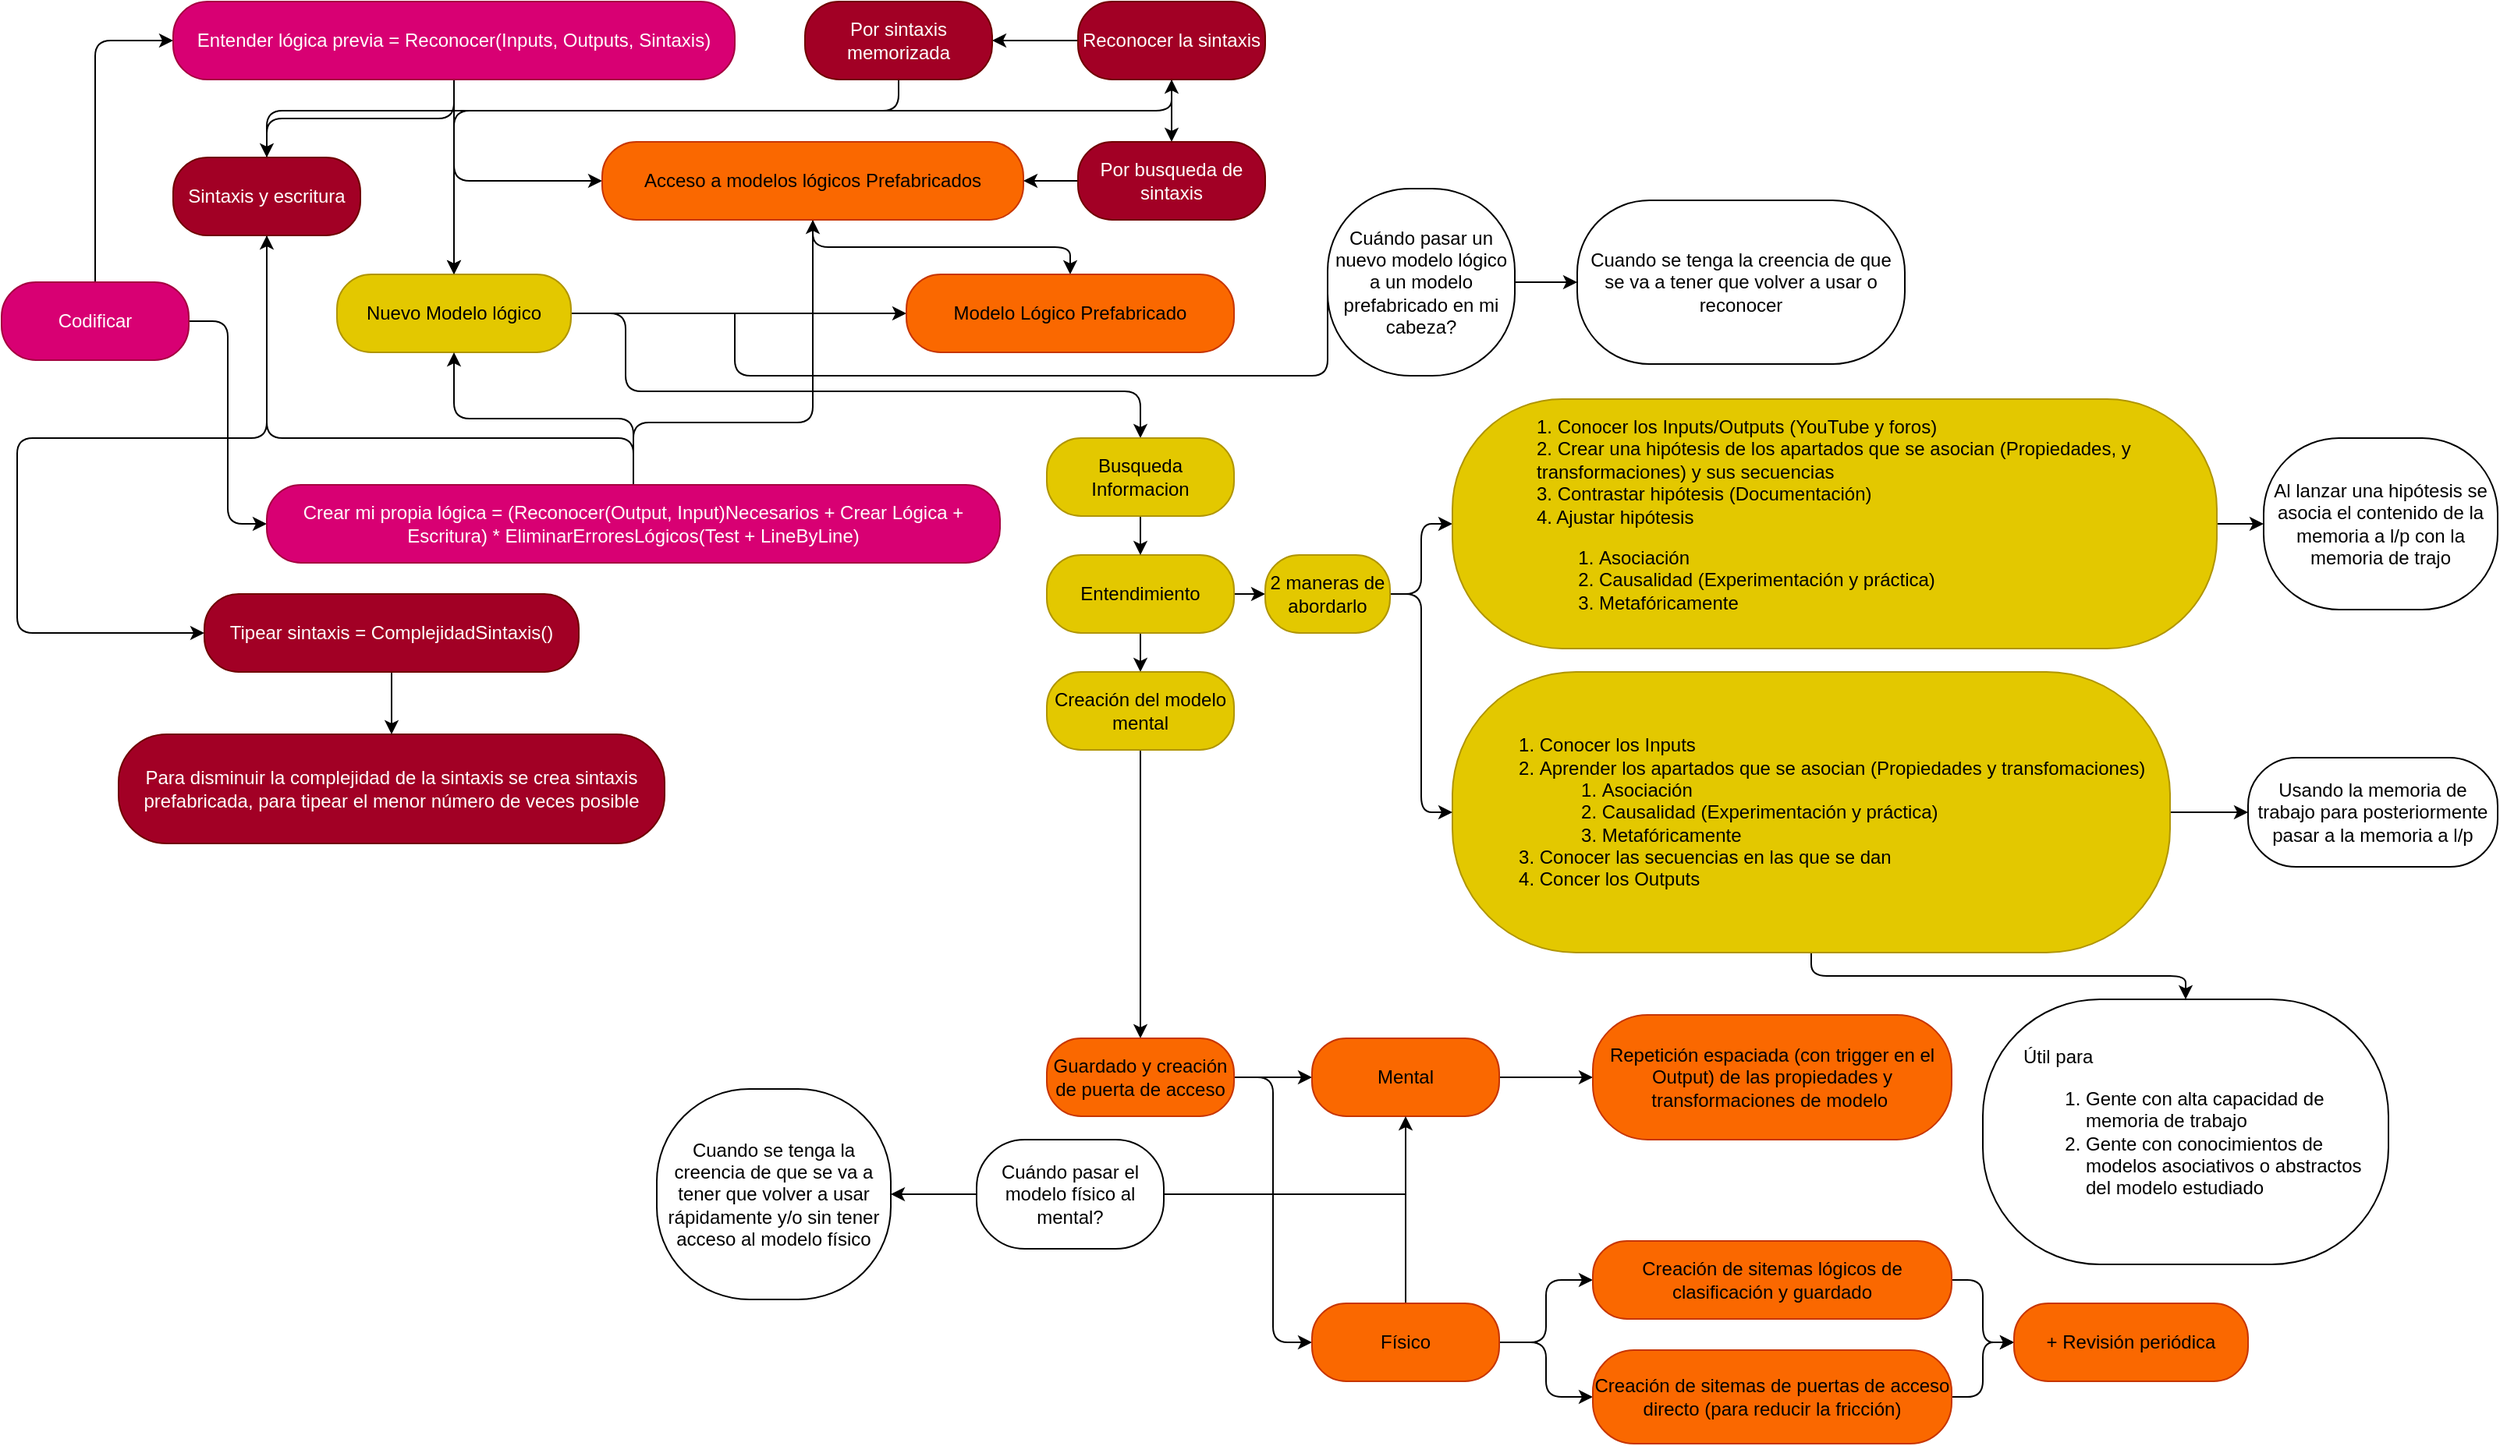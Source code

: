 <mxfile>
    <diagram id="RsHKvY9ihVBDJwIDH-hp" name="Codificar">
        <mxGraphModel dx="990" dy="574" grid="1" gridSize="10" guides="1" tooltips="1" connect="1" arrows="1" fold="1" page="1" pageScale="1" pageWidth="850" pageHeight="1100" math="0" shadow="0">
            <root>
                <mxCell id="0"/>
                <mxCell id="1" parent="0"/>
                <mxCell id="5" style="edgeStyle=orthogonalEdgeStyle;html=1;exitX=0.5;exitY=0;exitDx=0;exitDy=0;entryX=0;entryY=0.5;entryDx=0;entryDy=0;" parent="1" source="2" target="4" edge="1">
                    <mxGeometry relative="1" as="geometry"/>
                </mxCell>
                <mxCell id="14" style="edgeStyle=orthogonalEdgeStyle;html=1;entryX=0;entryY=0.5;entryDx=0;entryDy=0;" parent="1" source="2" target="13" edge="1">
                    <mxGeometry relative="1" as="geometry"/>
                </mxCell>
                <mxCell id="2" value="Codificar" style="rounded=1;whiteSpace=wrap;html=1;arcSize=44;fillColor=#d80073;strokeColor=#A50040;fontColor=#ffffff;" parent="1" vertex="1">
                    <mxGeometry x="40" y="260" width="120" height="50" as="geometry"/>
                </mxCell>
                <mxCell id="8" style="edgeStyle=orthogonalEdgeStyle;html=1;entryX=0;entryY=0.5;entryDx=0;entryDy=0;" parent="1" source="4" target="7" edge="1">
                    <mxGeometry relative="1" as="geometry"/>
                </mxCell>
                <mxCell id="9" style="edgeStyle=orthogonalEdgeStyle;html=1;entryX=0.5;entryY=0;entryDx=0;entryDy=0;exitX=0.5;exitY=1;exitDx=0;exitDy=0;" parent="1" source="4" target="10" edge="1">
                    <mxGeometry relative="1" as="geometry">
                        <mxPoint x="240" y="210" as="targetPoint"/>
                        <Array as="points">
                            <mxPoint x="330" y="210"/>
                            <mxPoint x="330" y="210"/>
                        </Array>
                    </mxGeometry>
                </mxCell>
                <mxCell id="89" style="edgeStyle=orthogonalEdgeStyle;html=1;endArrow=classic;endFill=1;" parent="1" source="4" target="85" edge="1">
                    <mxGeometry relative="1" as="geometry"/>
                </mxCell>
                <mxCell id="4" value="Entender lógica previa = Reconocer(Inputs, Outputs, Sintaxis)" style="rounded=1;whiteSpace=wrap;html=1;arcSize=44;fillColor=#d80073;strokeColor=#A50040;fontColor=#ffffff;" parent="1" vertex="1">
                    <mxGeometry x="150" y="80" width="360" height="50" as="geometry"/>
                </mxCell>
                <mxCell id="75" style="edgeStyle=orthogonalEdgeStyle;html=1;endArrow=classic;endFill=1;" parent="1" source="7" target="15" edge="1">
                    <mxGeometry relative="1" as="geometry"/>
                </mxCell>
                <mxCell id="73" style="edgeStyle=orthogonalEdgeStyle;html=1;entryX=0;entryY=0.5;entryDx=0;entryDy=0;endArrow=classic;endFill=1;" parent="1" source="10" target="15" edge="1">
                    <mxGeometry relative="1" as="geometry"/>
                </mxCell>
                <mxCell id="84" style="edgeStyle=orthogonalEdgeStyle;html=1;endArrow=classic;endFill=1;exitX=1;exitY=0.5;exitDx=0;exitDy=0;entryX=0.5;entryY=0;entryDx=0;entryDy=0;" parent="1" source="10" target="100" edge="1">
                    <mxGeometry relative="1" as="geometry">
                        <Array as="points">
                            <mxPoint x="440" y="280"/>
                            <mxPoint x="440" y="330"/>
                            <mxPoint x="770" y="330"/>
                        </Array>
                    </mxGeometry>
                </mxCell>
                <mxCell id="10" value="Nuevo Modelo lógico" style="rounded=1;whiteSpace=wrap;html=1;arcSize=44;fillColor=#e3c800;strokeColor=#B09500;fontColor=#000000;" parent="1" vertex="1">
                    <mxGeometry x="255" y="255" width="150" height="50" as="geometry"/>
                </mxCell>
                <mxCell id="71" style="edgeStyle=orthogonalEdgeStyle;html=1;exitX=0.5;exitY=0;exitDx=0;exitDy=0;endArrow=classic;endFill=1;entryX=0.5;entryY=1;entryDx=0;entryDy=0;" parent="1" source="13" target="10" edge="1">
                    <mxGeometry relative="1" as="geometry">
                        <mxPoint x="500" y="240" as="targetPoint"/>
                    </mxGeometry>
                </mxCell>
                <mxCell id="77" style="edgeStyle=orthogonalEdgeStyle;html=1;endArrow=classic;endFill=1;entryX=0.5;entryY=1;entryDx=0;entryDy=0;" parent="1" source="13" target="7" edge="1">
                    <mxGeometry relative="1" as="geometry">
                        <Array as="points">
                            <mxPoint x="445" y="350"/>
                            <mxPoint x="560" y="350"/>
                        </Array>
                    </mxGeometry>
                </mxCell>
                <mxCell id="88" style="edgeStyle=orthogonalEdgeStyle;html=1;entryX=0.5;entryY=1;entryDx=0;entryDy=0;endArrow=classic;endFill=1;" parent="1" source="13" target="85" edge="1">
                    <mxGeometry relative="1" as="geometry">
                        <Array as="points">
                            <mxPoint x="445" y="360"/>
                            <mxPoint x="210" y="360"/>
                        </Array>
                    </mxGeometry>
                </mxCell>
                <mxCell id="13" value="Crear mi propia lógica = (Reconocer(Output, Input)Necesarios + Crear Lógica + Escritura) * EliminarErroresLógicos(Test + LineByLine)" style="rounded=1;whiteSpace=wrap;html=1;arcSize=44;fillColor=#d80073;strokeColor=#A50040;fontColor=#ffffff;" parent="1" vertex="1">
                    <mxGeometry x="210" y="390" width="470" height="50" as="geometry"/>
                </mxCell>
                <mxCell id="23" style="edgeStyle=orthogonalEdgeStyle;html=1;entryX=0;entryY=0.5;entryDx=0;entryDy=0;endArrow=classic;endFill=1;" parent="1" source="20" target="145" edge="1">
                    <mxGeometry relative="1" as="geometry"/>
                </mxCell>
                <mxCell id="104" style="edgeStyle=orthogonalEdgeStyle;html=1;endArrow=classic;endFill=1;" parent="1" source="20" target="103" edge="1">
                    <mxGeometry relative="1" as="geometry"/>
                </mxCell>
                <mxCell id="20" value="Entendimiento" style="rounded=1;whiteSpace=wrap;html=1;arcSize=44;fillColor=#e3c800;strokeColor=#B09500;fontColor=#000000;" parent="1" vertex="1">
                    <mxGeometry x="710" y="435" width="120" height="50" as="geometry"/>
                </mxCell>
                <mxCell id="158" style="edgeStyle=orthogonalEdgeStyle;html=1;" parent="1" source="22" target="155" edge="1">
                    <mxGeometry relative="1" as="geometry"/>
                </mxCell>
                <mxCell id="159" style="edgeStyle=orthogonalEdgeStyle;html=1;" parent="1" source="22" target="154" edge="1">
                    <mxGeometry relative="1" as="geometry"/>
                </mxCell>
                <mxCell id="22" value="&lt;div style=&quot;text-align: left&quot;&gt;&lt;ol&gt;&lt;li&gt;Conocer los Inputs&lt;/li&gt;&lt;li&gt;Aprender los apartados que se asocian (Propiedades y transfomaciones)&lt;/li&gt;&lt;ol&gt;&lt;li&gt;Asociación&lt;/li&gt;&lt;li&gt;Causalidad (Experimentación y práctica)&lt;/li&gt;&lt;li&gt;Metafóricamente&lt;/li&gt;&lt;/ol&gt;&lt;li&gt;Conocer las secuencias en las que se dan&lt;/li&gt;&lt;li&gt;Concer los Outputs&lt;/li&gt;&lt;/ol&gt;&lt;/div&gt;" style="rounded=1;whiteSpace=wrap;html=1;arcSize=44;fillColor=#e3c800;strokeColor=#B09500;fontColor=#000000;" parent="1" vertex="1">
                    <mxGeometry x="970" y="510" width="460" height="180" as="geometry"/>
                </mxCell>
                <mxCell id="31" style="edgeStyle=orthogonalEdgeStyle;html=1;entryX=0;entryY=0.5;entryDx=0;entryDy=0;endArrow=classic;endFill=1;" parent="1" source="27" target="30" edge="1">
                    <mxGeometry relative="1" as="geometry"/>
                </mxCell>
                <mxCell id="78" style="edgeStyle=orthogonalEdgeStyle;html=1;endArrow=none;endFill=0;exitX=0;exitY=0.5;exitDx=0;exitDy=0;" parent="1" source="27" edge="1">
                    <mxGeometry relative="1" as="geometry">
                        <mxPoint x="510" y="280" as="targetPoint"/>
                        <Array as="points">
                            <mxPoint x="890" y="320"/>
                            <mxPoint x="510" y="320"/>
                        </Array>
                    </mxGeometry>
                </mxCell>
                <mxCell id="27" value="Cuándo pasar un nuevo modelo lógico a un modelo prefabricado en mi cabeza?&lt;br&gt;" style="rounded=1;whiteSpace=wrap;html=1;arcSize=44;" parent="1" vertex="1">
                    <mxGeometry x="890" y="200" width="120" height="120" as="geometry"/>
                </mxCell>
                <mxCell id="30" value="Cuando se tenga la creencia de que se va a tener que volver a usar o reconocer" style="rounded=1;whiteSpace=wrap;html=1;arcSize=44;" parent="1" vertex="1">
                    <mxGeometry x="1050" y="207.5" width="210" height="105" as="geometry"/>
                </mxCell>
                <mxCell id="83" style="edgeStyle=orthogonalEdgeStyle;html=1;endArrow=classic;endFill=1;entryX=0;entryY=0.5;entryDx=0;entryDy=0;" parent="1" source="110" target="34" edge="1">
                    <mxGeometry relative="1" as="geometry">
                        <mxPoint x="1050" y="770" as="targetPoint"/>
                    </mxGeometry>
                </mxCell>
                <mxCell id="34" value="Repetición espaciada (con trigger en el Output)&amp;nbsp;de las propiedades y transformaciones de modelo&amp;nbsp;" style="rounded=1;whiteSpace=wrap;html=1;arcSize=44;fillColor=#fa6800;strokeColor=#C73500;fontColor=#000000;" parent="1" vertex="1">
                    <mxGeometry x="1060" y="730" width="230" height="80" as="geometry"/>
                </mxCell>
                <mxCell id="15" value="Modelo Lógico Prefabricado" style="rounded=1;whiteSpace=wrap;html=1;arcSize=44;fillColor=#fa6800;strokeColor=#C73500;fontColor=#000000;" parent="1" vertex="1">
                    <mxGeometry x="620" y="255" width="210" height="50" as="geometry"/>
                </mxCell>
                <mxCell id="7" value="Acceso a modelos lógicos Prefabricados" style="rounded=1;whiteSpace=wrap;html=1;arcSize=44;fillColor=#fa6800;strokeColor=#C73500;fontColor=#000000;" parent="1" vertex="1">
                    <mxGeometry x="425" y="170" width="270" height="50" as="geometry"/>
                </mxCell>
                <mxCell id="94" style="edgeStyle=orthogonalEdgeStyle;html=1;endArrow=classic;endFill=1;entryX=0;entryY=0.5;entryDx=0;entryDy=0;" parent="1" source="85" target="93" edge="1">
                    <mxGeometry relative="1" as="geometry">
                        <Array as="points">
                            <mxPoint x="210" y="360"/>
                            <mxPoint x="50" y="360"/>
                            <mxPoint x="50" y="485"/>
                        </Array>
                    </mxGeometry>
                </mxCell>
                <mxCell id="131" style="edgeStyle=orthogonalEdgeStyle;html=1;entryX=0.5;entryY=1;entryDx=0;entryDy=0;" parent="1" source="85" target="91" edge="1">
                    <mxGeometry relative="1" as="geometry">
                        <Array as="points">
                            <mxPoint x="210" y="150"/>
                            <mxPoint x="790" y="150"/>
                        </Array>
                    </mxGeometry>
                </mxCell>
                <mxCell id="85" value="Sintaxis y escritura" style="rounded=1;whiteSpace=wrap;html=1;arcSize=44;fillColor=#a20025;strokeColor=#6F0000;fontColor=#ffffff;" parent="1" vertex="1">
                    <mxGeometry x="150" y="180" width="120" height="50" as="geometry"/>
                </mxCell>
                <mxCell id="136" style="edgeStyle=orthogonalEdgeStyle;html=1;entryX=0.5;entryY=0;entryDx=0;entryDy=0;" parent="1" source="91" target="96" edge="1">
                    <mxGeometry relative="1" as="geometry"/>
                </mxCell>
                <mxCell id="138" style="edgeStyle=orthogonalEdgeStyle;html=1;entryX=1;entryY=0.5;entryDx=0;entryDy=0;" parent="1" source="91" target="95" edge="1">
                    <mxGeometry relative="1" as="geometry"/>
                </mxCell>
                <mxCell id="91" value="Reconocer la sintaxis" style="rounded=1;whiteSpace=wrap;html=1;arcSize=44;fillColor=#a20025;strokeColor=#6F0000;fontColor=#ffffff;" parent="1" vertex="1">
                    <mxGeometry x="730" y="80" width="120" height="50" as="geometry"/>
                </mxCell>
                <mxCell id="92" value="Para disminuir la complejidad de la sintaxis se crea sintaxis prefabricada, para tipear el menor número de veces posible" style="rounded=1;whiteSpace=wrap;html=1;arcSize=44;fillColor=#a20025;strokeColor=#6F0000;fontColor=#ffffff;" parent="1" vertex="1">
                    <mxGeometry x="115" y="550" width="350" height="70" as="geometry"/>
                </mxCell>
                <mxCell id="141" style="edgeStyle=orthogonalEdgeStyle;html=1;entryX=0.5;entryY=0;entryDx=0;entryDy=0;" parent="1" source="93" target="92" edge="1">
                    <mxGeometry relative="1" as="geometry"/>
                </mxCell>
                <mxCell id="93" value="Tipear sintaxis = ComplejidadSintaxis()" style="rounded=1;whiteSpace=wrap;html=1;arcSize=44;fillColor=#a20025;strokeColor=#6F0000;fontColor=#ffffff;" parent="1" vertex="1">
                    <mxGeometry x="170" y="460" width="240" height="50" as="geometry"/>
                </mxCell>
                <mxCell id="139" style="edgeStyle=orthogonalEdgeStyle;html=1;entryX=0.5;entryY=0;entryDx=0;entryDy=0;" parent="1" source="95" target="10" edge="1">
                    <mxGeometry relative="1" as="geometry">
                        <Array as="points">
                            <mxPoint x="615" y="150"/>
                            <mxPoint x="330" y="150"/>
                        </Array>
                    </mxGeometry>
                </mxCell>
                <mxCell id="95" value="Por sintaxis memorizada" style="rounded=1;whiteSpace=wrap;html=1;arcSize=44;fillColor=#a20025;strokeColor=#6F0000;fontColor=#ffffff;" parent="1" vertex="1">
                    <mxGeometry x="555" y="80" width="120" height="50" as="geometry"/>
                </mxCell>
                <mxCell id="137" style="edgeStyle=orthogonalEdgeStyle;html=1;entryX=1;entryY=0.5;entryDx=0;entryDy=0;" parent="1" source="96" target="7" edge="1">
                    <mxGeometry relative="1" as="geometry"/>
                </mxCell>
                <mxCell id="96" value="Por busqueda de sintaxis" style="rounded=1;whiteSpace=wrap;html=1;arcSize=44;fillColor=#a20025;strokeColor=#6F0000;fontColor=#ffffff;" parent="1" vertex="1">
                    <mxGeometry x="730" y="170" width="120" height="50" as="geometry"/>
                </mxCell>
                <mxCell id="101" value="" style="edgeStyle=orthogonalEdgeStyle;html=1;endArrow=classic;endFill=1;" parent="1" source="100" target="20" edge="1">
                    <mxGeometry relative="1" as="geometry"/>
                </mxCell>
                <mxCell id="100" value="Busqueda Informacion" style="rounded=1;whiteSpace=wrap;html=1;arcSize=44;fillColor=#e3c800;strokeColor=#B09500;fontColor=#000000;" parent="1" vertex="1">
                    <mxGeometry x="710" y="360" width="120" height="50" as="geometry"/>
                </mxCell>
                <mxCell id="106" style="edgeStyle=orthogonalEdgeStyle;html=1;endArrow=classic;endFill=1;" parent="1" source="103" target="105" edge="1">
                    <mxGeometry relative="1" as="geometry"/>
                </mxCell>
                <mxCell id="107" value="" style="edgeStyle=orthogonalEdgeStyle;html=1;endArrow=classic;endFill=1;exitX=1;exitY=0.5;exitDx=0;exitDy=0;entryX=0;entryY=0.5;entryDx=0;entryDy=0;" parent="1" source="105" target="110" edge="1">
                    <mxGeometry relative="1" as="geometry">
                        <mxPoint x="880" y="770" as="targetPoint"/>
                    </mxGeometry>
                </mxCell>
                <mxCell id="103" value="Creación del modelo mental" style="rounded=1;whiteSpace=wrap;html=1;arcSize=44;fillColor=#e3c800;strokeColor=#B09500;fontColor=#000000;" parent="1" vertex="1">
                    <mxGeometry x="710" y="510" width="120" height="50" as="geometry"/>
                </mxCell>
                <mxCell id="113" style="edgeStyle=orthogonalEdgeStyle;html=1;entryX=0;entryY=0.5;entryDx=0;entryDy=0;endArrow=classic;endFill=1;" parent="1" source="105" target="111" edge="1">
                    <mxGeometry relative="1" as="geometry"/>
                </mxCell>
                <mxCell id="105" value="Guardado y creación de puerta de acceso" style="rounded=1;whiteSpace=wrap;html=1;arcSize=44;fillColor=#fa6800;strokeColor=#C73500;fontColor=#000000;" parent="1" vertex="1">
                    <mxGeometry x="710" y="745" width="120" height="50" as="geometry"/>
                </mxCell>
                <mxCell id="110" value="Mental" style="rounded=1;whiteSpace=wrap;html=1;arcSize=44;fillColor=#fa6800;strokeColor=#C73500;fontColor=#000000;" parent="1" vertex="1">
                    <mxGeometry x="880" y="745" width="120" height="50" as="geometry"/>
                </mxCell>
                <mxCell id="114" value="" style="edgeStyle=orthogonalEdgeStyle;html=1;endArrow=classic;endFill=1;" parent="1" source="111" target="110" edge="1">
                    <mxGeometry relative="1" as="geometry"/>
                </mxCell>
                <mxCell id="117" style="edgeStyle=orthogonalEdgeStyle;html=1;entryX=0;entryY=0.5;entryDx=0;entryDy=0;endArrow=classic;endFill=1;" parent="1" source="111" target="115" edge="1">
                    <mxGeometry relative="1" as="geometry"/>
                </mxCell>
                <mxCell id="118" style="edgeStyle=orthogonalEdgeStyle;html=1;entryX=0;entryY=0.5;entryDx=0;entryDy=0;endArrow=classic;endFill=1;" parent="1" source="111" target="116" edge="1">
                    <mxGeometry relative="1" as="geometry"/>
                </mxCell>
                <mxCell id="111" value="Físico" style="rounded=1;whiteSpace=wrap;html=1;arcSize=44;fillColor=#fa6800;strokeColor=#C73500;fontColor=#000000;" parent="1" vertex="1">
                    <mxGeometry x="880" y="915" width="120" height="50" as="geometry"/>
                </mxCell>
                <mxCell id="120" style="edgeStyle=orthogonalEdgeStyle;html=1;entryX=0;entryY=0.5;entryDx=0;entryDy=0;endArrow=classic;endFill=1;" parent="1" source="115" target="119" edge="1">
                    <mxGeometry relative="1" as="geometry"/>
                </mxCell>
                <mxCell id="115" value="Creación de sitemas lógicos de clasificación y guardado" style="rounded=1;whiteSpace=wrap;html=1;arcSize=44;fillColor=#fa6800;strokeColor=#C73500;fontColor=#000000;" parent="1" vertex="1">
                    <mxGeometry x="1060" y="875" width="230" height="50" as="geometry"/>
                </mxCell>
                <mxCell id="121" style="edgeStyle=orthogonalEdgeStyle;html=1;entryX=0;entryY=0.5;entryDx=0;entryDy=0;endArrow=classic;endFill=1;" parent="1" source="116" target="119" edge="1">
                    <mxGeometry relative="1" as="geometry"/>
                </mxCell>
                <mxCell id="116" value="Creación de sitemas de puertas de acceso directo (para reducir la fricción)" style="rounded=1;whiteSpace=wrap;html=1;arcSize=44;fillColor=#fa6800;strokeColor=#C73500;fontColor=#000000;" parent="1" vertex="1">
                    <mxGeometry x="1060" y="945" width="230" height="60" as="geometry"/>
                </mxCell>
                <mxCell id="119" value="+ Revisión periódica" style="rounded=1;whiteSpace=wrap;html=1;arcSize=44;fillColor=#fa6800;strokeColor=#C73500;fontColor=#000000;" parent="1" vertex="1">
                    <mxGeometry x="1330" y="915" width="150" height="50" as="geometry"/>
                </mxCell>
                <mxCell id="123" style="edgeStyle=orthogonalEdgeStyle;html=1;endArrow=none;endFill=0;" parent="1" source="122" edge="1">
                    <mxGeometry relative="1" as="geometry">
                        <mxPoint x="940" y="845" as="targetPoint"/>
                    </mxGeometry>
                </mxCell>
                <mxCell id="144" style="edgeStyle=orthogonalEdgeStyle;html=1;entryX=1;entryY=0.5;entryDx=0;entryDy=0;" parent="1" source="122" target="142" edge="1">
                    <mxGeometry relative="1" as="geometry">
                        <mxPoint x="610" y="845" as="targetPoint"/>
                    </mxGeometry>
                </mxCell>
                <mxCell id="122" value="Cuándo pasar el modelo físico al mental?" style="rounded=1;whiteSpace=wrap;html=1;arcSize=44;" parent="1" vertex="1">
                    <mxGeometry x="665" y="810" width="120" height="70" as="geometry"/>
                </mxCell>
                <mxCell id="142" value="Cuando se tenga la creencia de que se va a tener que volver a usar rápidamente y/o sin tener acceso al modelo físico" style="rounded=1;whiteSpace=wrap;html=1;arcSize=44;" parent="1" vertex="1">
                    <mxGeometry x="460" y="777.5" width="150" height="135" as="geometry"/>
                </mxCell>
                <mxCell id="152" style="edgeStyle=orthogonalEdgeStyle;html=1;entryX=0;entryY=0.5;entryDx=0;entryDy=0;" parent="1" source="145" target="146" edge="1">
                    <mxGeometry relative="1" as="geometry"/>
                </mxCell>
                <mxCell id="153" style="edgeStyle=orthogonalEdgeStyle;html=1;entryX=0;entryY=0.5;entryDx=0;entryDy=0;" parent="1" target="22" edge="1">
                    <mxGeometry relative="1" as="geometry">
                        <Array as="points">
                            <mxPoint x="950" y="460"/>
                            <mxPoint x="950" y="600"/>
                        </Array>
                        <mxPoint x="930" y="460" as="sourcePoint"/>
                    </mxGeometry>
                </mxCell>
                <mxCell id="145" value="2 maneras de abordarlo" style="rounded=1;whiteSpace=wrap;html=1;arcSize=44;fillColor=#e3c800;strokeColor=#B09500;fontColor=#000000;" parent="1" vertex="1">
                    <mxGeometry x="850" y="435" width="80" height="50" as="geometry"/>
                </mxCell>
                <mxCell id="151" style="edgeStyle=orthogonalEdgeStyle;html=1;entryX=0;entryY=0.5;entryDx=0;entryDy=0;" parent="1" source="146" target="149" edge="1">
                    <mxGeometry relative="1" as="geometry"/>
                </mxCell>
                <mxCell id="146" value="1. Conocer los Inputs/Outputs (YouTube y foros)&lt;br&gt;2. Crear una hipótesis de los apartados que se asocian (Propiedades, y transformaciones) y sus secuencias&lt;br&gt;3. Contrastar hipótesis (Documentación)&lt;br&gt;&lt;div&gt;&lt;span&gt;4. Ajustar hipótesis&lt;/span&gt;&lt;/div&gt;&lt;div&gt;&lt;ol&gt;&lt;li&gt;Asociación&lt;/li&gt;&lt;li&gt;Causalidad (Experimentación y práctica)&lt;/li&gt;&lt;li&gt;Metafóricamente&lt;/li&gt;&lt;/ol&gt;&lt;/div&gt;" style="rounded=1;whiteSpace=wrap;html=1;arcSize=44;fillColor=#e3c800;strokeColor=#B09500;fontColor=#000000;align=left;spacingLeft=52;fontStyle=0" parent="1" vertex="1">
                    <mxGeometry x="970" y="335" width="490" height="160" as="geometry"/>
                </mxCell>
                <mxCell id="149" value="Al lanzar una hipótesis se asocia el contenido de la memoria a l/p con la memoria de trajo" style="rounded=1;whiteSpace=wrap;html=1;arcSize=44;" parent="1" vertex="1">
                    <mxGeometry x="1490" y="360" width="150" height="110" as="geometry"/>
                </mxCell>
                <mxCell id="154" value="Usando la memoria de trabajo para posteriormente pasar a la memoria a l/p" style="rounded=1;whiteSpace=wrap;html=1;arcSize=44;" parent="1" vertex="1">
                    <mxGeometry x="1480" y="565" width="160" height="70" as="geometry"/>
                </mxCell>
                <mxCell id="155" value="Útil para &lt;br&gt;&lt;ol&gt;&lt;li&gt;Gente con alta capacidad de memoria de trabajo&lt;/li&gt;&lt;li&gt;Gente con conocimientos de modelos asociativos o abstractos del modelo estudiado&lt;/li&gt;&lt;/ol&gt;" style="rounded=1;whiteSpace=wrap;html=1;arcSize=44;align=left;spacingLeft=24;" parent="1" vertex="1">
                    <mxGeometry x="1310" y="720" width="260" height="170" as="geometry"/>
                </mxCell>
            </root>
        </mxGraphModel>
    </diagram>
    <diagram id="P7fN9YKYtky3MeD7_8yU" name="I2">
        <mxGraphModel dx="990" dy="574" grid="1" gridSize="10" guides="1" tooltips="1" connect="1" arrows="1" fold="1" page="1" pageScale="1" pageWidth="850" pageHeight="1100" math="0" shadow="0">
            <root>
                <mxCell id="M0LW3OsHfTfiaF7ZVUr0-0"/>
                <mxCell id="M0LW3OsHfTfiaF7ZVUr0-1" parent="M0LW3OsHfTfiaF7ZVUr0-0"/>
                <mxCell id="d4Q_z0Ft3MkQCfbThTxX-2" value="" style="edgeStyle=orthogonalEdgeStyle;html=1;fillColor=#fa6800;strokeColor=#C73500;" edge="1" parent="M0LW3OsHfTfiaF7ZVUr0-1" source="d4Q_z0Ft3MkQCfbThTxX-0" target="d4Q_z0Ft3MkQCfbThTxX-1">
                    <mxGeometry relative="1" as="geometry"/>
                </mxCell>
                <mxCell id="JPmCGfXN_yvOJ7mz3cJq-12" value="" style="edgeStyle=orthogonalEdgeStyle;html=1;fillColor=#fa6800;strokeColor=#C73500;" edge="1" parent="M0LW3OsHfTfiaF7ZVUr0-1" source="d4Q_z0Ft3MkQCfbThTxX-0" target="JPmCGfXN_yvOJ7mz3cJq-11">
                    <mxGeometry relative="1" as="geometry"/>
                </mxCell>
                <mxCell id="d4Q_z0Ft3MkQCfbThTxX-0" value="Estudio" style="rounded=1;whiteSpace=wrap;html=1;arcSize=44;fillColor=#fa6800;strokeColor=#C73500;fontColor=#000000;" vertex="1" parent="M0LW3OsHfTfiaF7ZVUr0-1">
                    <mxGeometry x="56.25" y="40" width="100" height="40" as="geometry"/>
                </mxCell>
                <mxCell id="JPmCGfXN_yvOJ7mz3cJq-10" value="" style="edgeStyle=orthogonalEdgeStyle;html=1;fillColor=#fa6800;strokeColor=#C73500;" edge="1" parent="M0LW3OsHfTfiaF7ZVUr0-1" source="d4Q_z0Ft3MkQCfbThTxX-1" target="JPmCGfXN_yvOJ7mz3cJq-9">
                    <mxGeometry relative="1" as="geometry"/>
                </mxCell>
                <mxCell id="JPmCGfXN_yvOJ7mz3cJq-14" value="" style="edgeStyle=orthogonalEdgeStyle;html=1;fillColor=#fa6800;strokeColor=#C73500;" edge="1" parent="M0LW3OsHfTfiaF7ZVUr0-1" source="d4Q_z0Ft3MkQCfbThTxX-1" target="JPmCGfXN_yvOJ7mz3cJq-13">
                    <mxGeometry relative="1" as="geometry"/>
                </mxCell>
                <mxCell id="d4Q_z0Ft3MkQCfbThTxX-1" value="Comprensión&amp;nbsp;" style="rounded=1;whiteSpace=wrap;html=1;arcSize=44;fillColor=#fa6800;strokeColor=#C73500;fontColor=#000000;" vertex="1" parent="M0LW3OsHfTfiaF7ZVUr0-1">
                    <mxGeometry x="40" y="160" width="132.5" height="40" as="geometry"/>
                </mxCell>
                <mxCell id="JPmCGfXN_yvOJ7mz3cJq-9" value="En el proceso de comprensión de la resolución de problemas, se irán viendo las distintas fuentes necesarias para poder realizar los mismos" style="rounded=1;whiteSpace=wrap;html=1;arcSize=44;fillColor=#fa6800;strokeColor=#C73500;fontColor=#000000;spacing=10;" vertex="1" parent="M0LW3OsHfTfiaF7ZVUr0-1">
                    <mxGeometry x="211.25" y="120" width="169.75" height="120" as="geometry"/>
                </mxCell>
                <mxCell id="JPmCGfXN_yvOJ7mz3cJq-11" value="&amp;nbsp;Comenzando por problemas y cuestiones que puedan estar ya realizadas" style="rounded=1;whiteSpace=wrap;html=1;arcSize=44;fillColor=#fa6800;strokeColor=#C73500;fontColor=#000000;spacing=7;" vertex="1" parent="M0LW3OsHfTfiaF7ZVUr0-1">
                    <mxGeometry x="211.25" y="20" width="169.75" height="80" as="geometry"/>
                </mxCell>
                <mxCell id="JPmCGfXN_yvOJ7mz3cJq-16" value="" style="edgeStyle=orthogonalEdgeStyle;html=1;fillColor=#fa6800;strokeColor=#C73500;" edge="1" parent="M0LW3OsHfTfiaF7ZVUr0-1" source="JPmCGfXN_yvOJ7mz3cJq-13" target="JPmCGfXN_yvOJ7mz3cJq-15">
                    <mxGeometry relative="1" as="geometry"/>
                </mxCell>
                <mxCell id="JPmCGfXN_yvOJ7mz3cJq-18" value="" style="edgeStyle=orthogonalEdgeStyle;html=1;entryX=0;entryY=0.5;entryDx=0;entryDy=0;fillColor=#fa6800;strokeColor=#C73500;" edge="1" parent="M0LW3OsHfTfiaF7ZVUr0-1" source="JPmCGfXN_yvOJ7mz3cJq-13" target="JPmCGfXN_yvOJ7mz3cJq-17">
                    <mxGeometry relative="1" as="geometry">
                        <mxPoint x="211" y="375" as="targetPoint"/>
                        <Array as="points">
                            <mxPoint x="106" y="385"/>
                        </Array>
                    </mxGeometry>
                </mxCell>
                <mxCell id="JPmCGfXN_yvOJ7mz3cJq-13" value="Fluidez Procesal&lt;br&gt;Repitiendo:" style="rounded=1;whiteSpace=wrap;html=1;arcSize=44;fillColor=#fa6800;strokeColor=#C73500;fontColor=#000000;" vertex="1" parent="M0LW3OsHfTfiaF7ZVUr0-1">
                    <mxGeometry x="40" y="280" width="132.5" height="40" as="geometry"/>
                </mxCell>
                <mxCell id="JPmCGfXN_yvOJ7mz3cJq-15" value="Cuestiones (Memo activa con Anki)" style="whiteSpace=wrap;html=1;fillColor=#fa6800;strokeColor=#C73500;fontColor=#000000;rounded=1;arcSize=44;" vertex="1" parent="M0LW3OsHfTfiaF7ZVUr0-1">
                    <mxGeometry x="211.25" y="270" width="169.75" height="60" as="geometry"/>
                </mxCell>
                <mxCell id="JPmCGfXN_yvOJ7mz3cJq-17" value="Problemas (Volviendo a resolverlos)" style="rounded=1;whiteSpace=wrap;html=1;arcSize=44;fillColor=#fa6800;strokeColor=#C73500;fontColor=#000000;" vertex="1" parent="M0LW3OsHfTfiaF7ZVUr0-1">
                    <mxGeometry x="211.25" y="350" width="169.75" height="70" as="geometry"/>
                </mxCell>
                <mxCell id="JPmCGfXN_yvOJ7mz3cJq-31" style="edgeStyle=orthogonalEdgeStyle;html=1;entryX=0.5;entryY=0;entryDx=0;entryDy=0;fillColor=#e3c800;strokeColor=#B09500;" edge="1" parent="M0LW3OsHfTfiaF7ZVUr0-1" source="JPmCGfXN_yvOJ7mz3cJq-21" target="JPmCGfXN_yvOJ7mz3cJq-24">
                    <mxGeometry relative="1" as="geometry"/>
                </mxCell>
                <mxCell id="JPmCGfXN_yvOJ7mz3cJq-33" value="" style="edgeStyle=orthogonalEdgeStyle;html=1;fillColor=#e3c800;strokeColor=#B09500;" edge="1" parent="M0LW3OsHfTfiaF7ZVUr0-1" source="JPmCGfXN_yvOJ7mz3cJq-21" target="JPmCGfXN_yvOJ7mz3cJq-32">
                    <mxGeometry relative="1" as="geometry"/>
                </mxCell>
                <mxCell id="JPmCGfXN_yvOJ7mz3cJq-21" value="Guardado a l/p" style="rounded=1;whiteSpace=wrap;html=1;arcSize=44;fillColor=#e3c800;strokeColor=#B09500;fontColor=#000000;" vertex="1" parent="M0LW3OsHfTfiaF7ZVUr0-1">
                    <mxGeometry x="437.25" y="40" width="100" height="40" as="geometry"/>
                </mxCell>
                <mxCell id="JPmCGfXN_yvOJ7mz3cJq-22" value="" style="edgeStyle=orthogonalEdgeStyle;html=1;fillColor=#e3c800;strokeColor=#B09500;" edge="1" parent="M0LW3OsHfTfiaF7ZVUr0-1" source="JPmCGfXN_yvOJ7mz3cJq-24" target="JPmCGfXN_yvOJ7mz3cJq-25">
                    <mxGeometry relative="1" as="geometry"/>
                </mxCell>
                <mxCell id="JPmCGfXN_yvOJ7mz3cJq-23" value="" style="edgeStyle=orthogonalEdgeStyle;html=1;fillColor=#e3c800;strokeColor=#B09500;" edge="1" parent="M0LW3OsHfTfiaF7ZVUr0-1" source="JPmCGfXN_yvOJ7mz3cJq-24" target="JPmCGfXN_yvOJ7mz3cJq-28">
                    <mxGeometry relative="1" as="geometry"/>
                </mxCell>
                <mxCell id="JPmCGfXN_yvOJ7mz3cJq-24" value="Documentación y Vidumentación" style="rounded=1;whiteSpace=wrap;html=1;arcSize=44;fillColor=#e3c800;strokeColor=#B09500;fontColor=#000000;" vertex="1" parent="M0LW3OsHfTfiaF7ZVUr0-1">
                    <mxGeometry x="421" y="160" width="132.5" height="40" as="geometry"/>
                </mxCell>
                <mxCell id="JPmCGfXN_yvOJ7mz3cJq-25" value="Se irán guardando y organizando todos los tópico que se iran agrupando en tópicos más grandes" style="rounded=1;whiteSpace=wrap;html=1;arcSize=44;fillColor=#e3c800;strokeColor=#B09500;fontColor=#000000;spacing=5;" vertex="1" parent="M0LW3OsHfTfiaF7ZVUr0-1">
                    <mxGeometry x="586.63" y="135" width="194.37" height="90" as="geometry"/>
                </mxCell>
                <mxCell id="JPmCGfXN_yvOJ7mz3cJq-26" value="" style="edgeStyle=orthogonalEdgeStyle;html=1;fillColor=#e3c800;strokeColor=#B09500;" edge="1" parent="M0LW3OsHfTfiaF7ZVUr0-1" source="JPmCGfXN_yvOJ7mz3cJq-28" target="JPmCGfXN_yvOJ7mz3cJq-29">
                    <mxGeometry relative="1" as="geometry"/>
                </mxCell>
                <mxCell id="JPmCGfXN_yvOJ7mz3cJq-27" value="" style="edgeStyle=orthogonalEdgeStyle;html=1;entryX=0;entryY=0.5;entryDx=0;entryDy=0;fillColor=#e3c800;strokeColor=#B09500;" edge="1" parent="M0LW3OsHfTfiaF7ZVUr0-1" source="JPmCGfXN_yvOJ7mz3cJq-28" target="JPmCGfXN_yvOJ7mz3cJq-30">
                    <mxGeometry relative="1" as="geometry">
                        <mxPoint x="592" y="375" as="targetPoint"/>
                        <Array as="points">
                            <mxPoint x="487" y="385"/>
                        </Array>
                    </mxGeometry>
                </mxCell>
                <mxCell id="JPmCGfXN_yvOJ7mz3cJq-28" value="Anki y Problemas" style="rounded=1;whiteSpace=wrap;html=1;arcSize=44;fillColor=#e3c800;strokeColor=#B09500;fontColor=#000000;" vertex="1" parent="M0LW3OsHfTfiaF7ZVUr0-1">
                    <mxGeometry x="421" y="280" width="132.5" height="40" as="geometry"/>
                </mxCell>
                <mxCell id="JPmCGfXN_yvOJ7mz3cJq-29" value="Creación de documentación y vidumentación de los problemas realizados y la explicación de la resolución" style="whiteSpace=wrap;html=1;fillColor=#e3c800;strokeColor=#B09500;rounded=1;arcSize=44;fontColor=#000000;" vertex="1" parent="M0LW3OsHfTfiaF7ZVUr0-1">
                    <mxGeometry x="581" y="260" width="200" height="80" as="geometry"/>
                </mxCell>
                <mxCell id="JPmCGfXN_yvOJ7mz3cJq-30" value="Creación de preguntas en Anki de cuestiones sencillas a repasar de cabeza" style="rounded=1;whiteSpace=wrap;html=1;arcSize=44;fillColor=#e3c800;strokeColor=#B09500;fontColor=#000000;" vertex="1" parent="M0LW3OsHfTfiaF7ZVUr0-1">
                    <mxGeometry x="581" y="350" width="200" height="70" as="geometry"/>
                </mxCell>
                <mxCell id="JPmCGfXN_yvOJ7mz3cJq-35" value="" style="edgeStyle=orthogonalEdgeStyle;html=1;fillColor=#e3c800;strokeColor=#B09500;" edge="1" parent="M0LW3OsHfTfiaF7ZVUr0-1" source="JPmCGfXN_yvOJ7mz3cJq-32" target="JPmCGfXN_yvOJ7mz3cJq-34">
                    <mxGeometry relative="1" as="geometry"/>
                </mxCell>
                <mxCell id="JPmCGfXN_yvOJ7mz3cJq-32" value="Para poder repasarlo en aquel momento en el que sea necesario" style="rounded=1;whiteSpace=wrap;html=1;arcSize=44;fillColor=#e3c800;strokeColor=#B09500;fontColor=#000000;" vertex="1" parent="M0LW3OsHfTfiaF7ZVUr0-1">
                    <mxGeometry x="581" y="17.5" width="200" height="85" as="geometry"/>
                </mxCell>
                <mxCell id="JPmCGfXN_yvOJ7mz3cJq-34" value="Empezando por el Anki y los problemas y, en caso de problemas, con la documentación y vidumentación de los tópicos" style="rounded=1;whiteSpace=wrap;html=1;arcSize=44;fillColor=#e3c800;strokeColor=#B09500;fontColor=#000000;spacing=8;" vertex="1" parent="M0LW3OsHfTfiaF7ZVUr0-1">
                    <mxGeometry x="821" y="16.25" width="190" height="87.5" as="geometry"/>
                </mxCell>
                <mxCell id="FwyTHG-N4FnLkLUw_k5h-0" value="&lt;div style=&quot;text-align: center&quot;&gt;&lt;span style=&quot;font-size: 12px&quot;&gt;En física y similares se puede dividir los tópicos::&lt;/span&gt;&lt;/div&gt;&lt;ul style=&quot;font-size: 12px&quot;&gt;&lt;li&gt;&lt;font style=&quot;font-size: 12px&quot;&gt;Conceptos&lt;/font&gt;&lt;/li&gt;&lt;ul&gt;&lt;li&gt;&lt;font style=&quot;font-size: 12px&quot;&gt;Dibujos&lt;/font&gt;&lt;/li&gt;&lt;li&gt;&lt;font style=&quot;font-size: 12px&quot;&gt;Esquemas&lt;/font&gt;&lt;/li&gt;&lt;li&gt;&lt;font style=&quot;font-size: 12px&quot;&gt;Ecuaciones&lt;/font&gt;&lt;/li&gt;&lt;/ul&gt;&lt;li&gt;&lt;font style=&quot;font-size: 12px&quot;&gt;Cálculos&lt;/font&gt;&lt;/li&gt;&lt;ul&gt;&lt;li&gt;&lt;font style=&quot;font-size: 12px&quot;&gt;Derivadas&lt;/font&gt;&lt;/li&gt;&lt;li&gt;&lt;font style=&quot;font-size: 12px&quot;&gt;Integrales&lt;/font&gt;&lt;/li&gt;&lt;li&gt;&lt;font style=&quot;font-size: 12px&quot;&gt;Geometría&lt;/font&gt;&lt;/li&gt;&lt;/ul&gt;&lt;li&gt;&lt;font style=&quot;font-size: 12px&quot;&gt;Conculos&lt;/font&gt;&lt;/li&gt;&lt;ul&gt;&lt;li&gt;&lt;font style=&quot;font-size: 12px&quot;&gt;Conceptos + Cálculos&lt;/font&gt;&lt;/li&gt;&lt;/ul&gt;&lt;li&gt;&lt;font style=&quot;font-size: 12px&quot;&gt;Problemas&lt;/font&gt;&lt;/li&gt;&lt;ul&gt;&lt;li&gt;&lt;font style=&quot;font-size: 12px&quot;&gt;Relacionan conceptos y los cálculos&lt;/font&gt;&lt;/li&gt;&lt;/ul&gt;&lt;/ul&gt;" style="strokeWidth=1;shadow=0;dashed=0;align=left;html=1;shape=mxgraph.mockup.text.stickyNote2;fontColor=#666666;mainText=;fontSize=17;whiteSpace=wrap;fillColor=#ffffcc;strokeColor=#F62E00;spacingTop=40;" vertex="1" parent="M0LW3OsHfTfiaF7ZVUr0-1">
                    <mxGeometry x="781" y="110" width="299" height="320" as="geometry"/>
                </mxCell>
            </root>
        </mxGraphModel>
    </diagram>
</mxfile>
